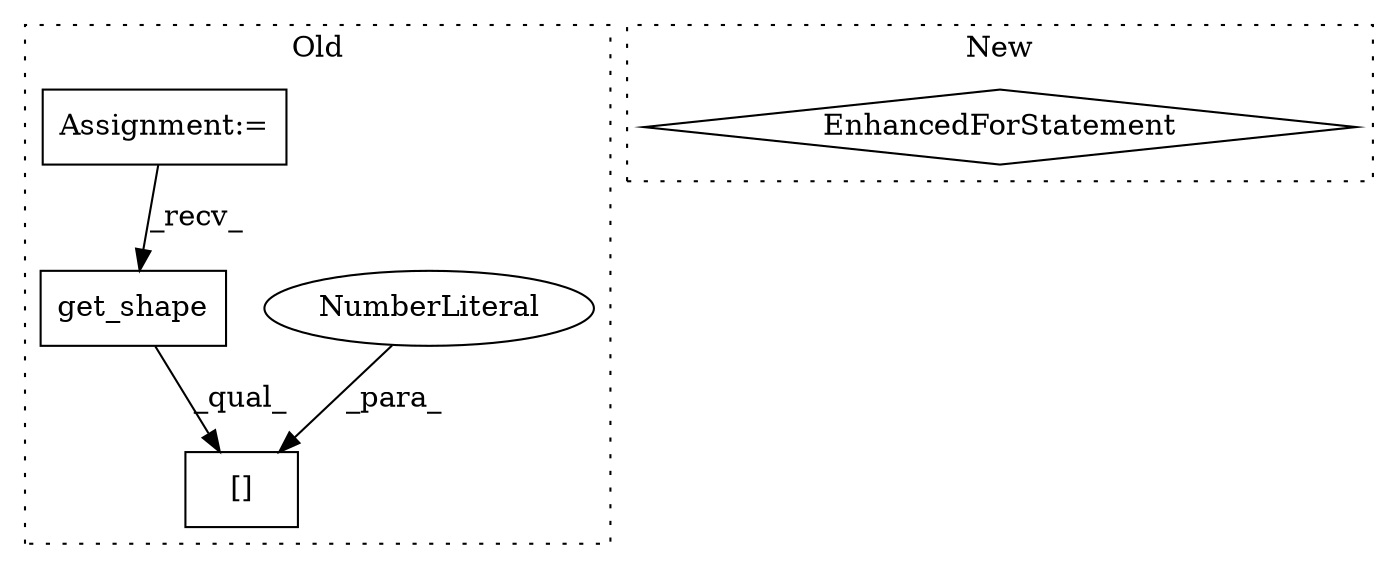 digraph G {
subgraph cluster0 {
1 [label="get_shape" a="32" s="4401" l="11" shape="box"];
3 [label="[]" a="2" s="4475,4478" l="2,1" shape="box"];
4 [label="NumberLiteral" a="34" s="4477" l="1" shape="ellipse"];
5 [label="Assignment:=" a="7" s="4182" l="1" shape="box"];
label = "Old";
style="dotted";
}
subgraph cluster1 {
2 [label="EnhancedForStatement" a="70" s="3930,4037" l="53,2" shape="diamond"];
label = "New";
style="dotted";
}
1 -> 3 [label="_qual_"];
4 -> 3 [label="_para_"];
5 -> 1 [label="_recv_"];
}
